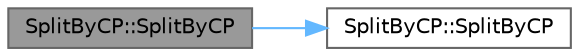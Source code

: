 digraph "SplitByCP::SplitByCP"
{
 // LATEX_PDF_SIZE
  bgcolor="transparent";
  edge [fontname=Helvetica,fontsize=10,labelfontname=Helvetica,labelfontsize=10];
  node [fontname=Helvetica,fontsize=10,shape=box,height=0.2,width=0.4];
  rankdir="LR";
  Node1 [id="Node000001",label="SplitByCP::SplitByCP",height=0.2,width=0.4,color="gray40", fillcolor="grey60", style="filled", fontcolor="black",tooltip=" "];
  Node1 -> Node2 [id="edge1_Node000001_Node000002",color="steelblue1",style="solid",tooltip=" "];
  Node2 [id="Node000002",label="SplitByCP::SplitByCP",height=0.2,width=0.4,color="grey40", fillcolor="white", style="filled",URL="$class_split_by_c_p.html#ae4a09f5df9ec5ef03c1665257d81294b",tooltip=" "];
}
